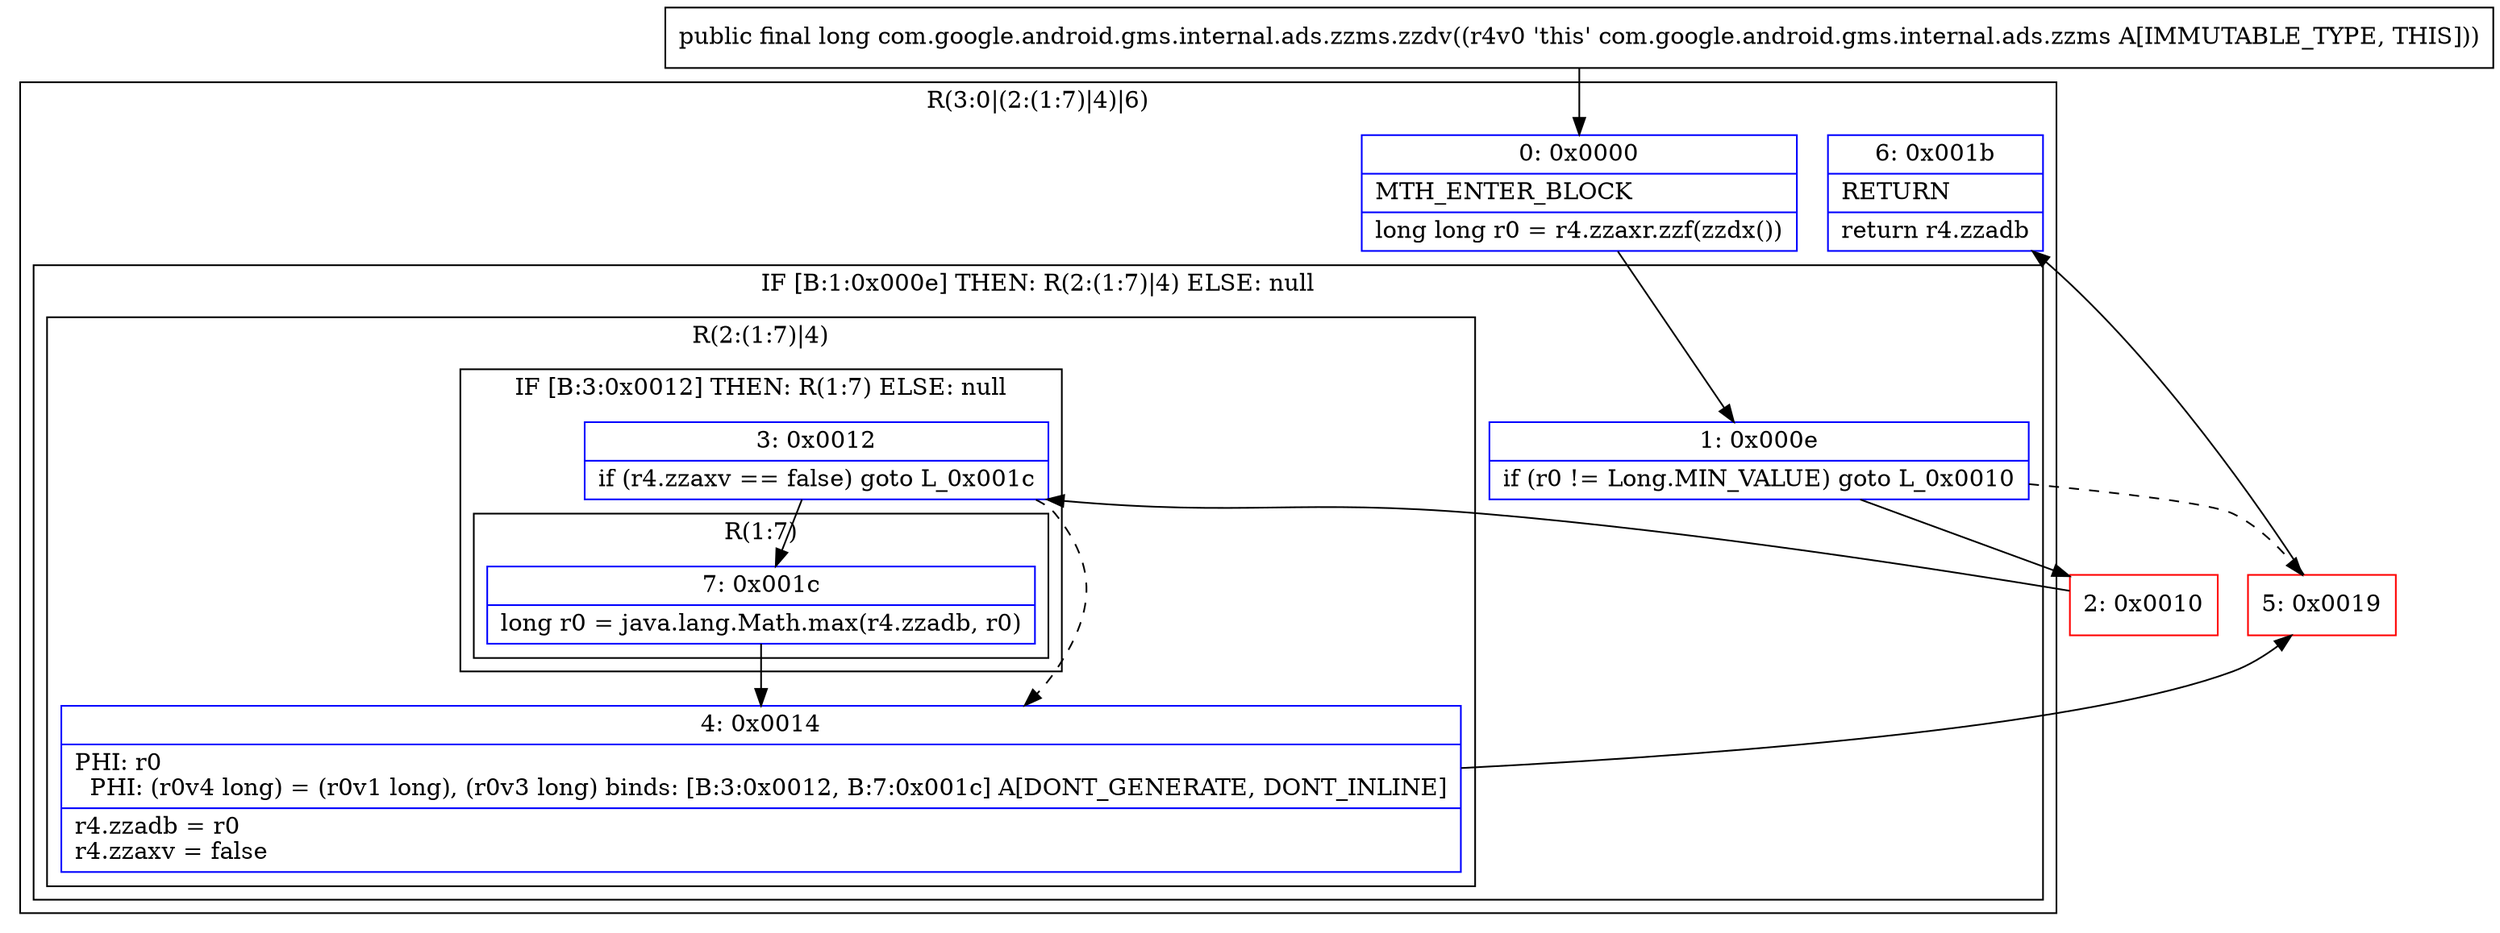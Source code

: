 digraph "CFG forcom.google.android.gms.internal.ads.zzms.zzdv()J" {
subgraph cluster_Region_254438942 {
label = "R(3:0|(2:(1:7)|4)|6)";
node [shape=record,color=blue];
Node_0 [shape=record,label="{0\:\ 0x0000|MTH_ENTER_BLOCK\l|long long r0 = r4.zzaxr.zzf(zzdx())\l}"];
subgraph cluster_IfRegion_1588871140 {
label = "IF [B:1:0x000e] THEN: R(2:(1:7)|4) ELSE: null";
node [shape=record,color=blue];
Node_1 [shape=record,label="{1\:\ 0x000e|if (r0 != Long.MIN_VALUE) goto L_0x0010\l}"];
subgraph cluster_Region_154597050 {
label = "R(2:(1:7)|4)";
node [shape=record,color=blue];
subgraph cluster_IfRegion_885194672 {
label = "IF [B:3:0x0012] THEN: R(1:7) ELSE: null";
node [shape=record,color=blue];
Node_3 [shape=record,label="{3\:\ 0x0012|if (r4.zzaxv == false) goto L_0x001c\l}"];
subgraph cluster_Region_1909263931 {
label = "R(1:7)";
node [shape=record,color=blue];
Node_7 [shape=record,label="{7\:\ 0x001c|long r0 = java.lang.Math.max(r4.zzadb, r0)\l}"];
}
}
Node_4 [shape=record,label="{4\:\ 0x0014|PHI: r0 \l  PHI: (r0v4 long) = (r0v1 long), (r0v3 long) binds: [B:3:0x0012, B:7:0x001c] A[DONT_GENERATE, DONT_INLINE]\l|r4.zzadb = r0\lr4.zzaxv = false\l}"];
}
}
Node_6 [shape=record,label="{6\:\ 0x001b|RETURN\l|return r4.zzadb\l}"];
}
Node_2 [shape=record,color=red,label="{2\:\ 0x0010}"];
Node_5 [shape=record,color=red,label="{5\:\ 0x0019}"];
MethodNode[shape=record,label="{public final long com.google.android.gms.internal.ads.zzms.zzdv((r4v0 'this' com.google.android.gms.internal.ads.zzms A[IMMUTABLE_TYPE, THIS])) }"];
MethodNode -> Node_0;
Node_0 -> Node_1;
Node_1 -> Node_2;
Node_1 -> Node_5[style=dashed];
Node_3 -> Node_4[style=dashed];
Node_3 -> Node_7;
Node_7 -> Node_4;
Node_4 -> Node_5;
Node_2 -> Node_3;
Node_5 -> Node_6;
}

